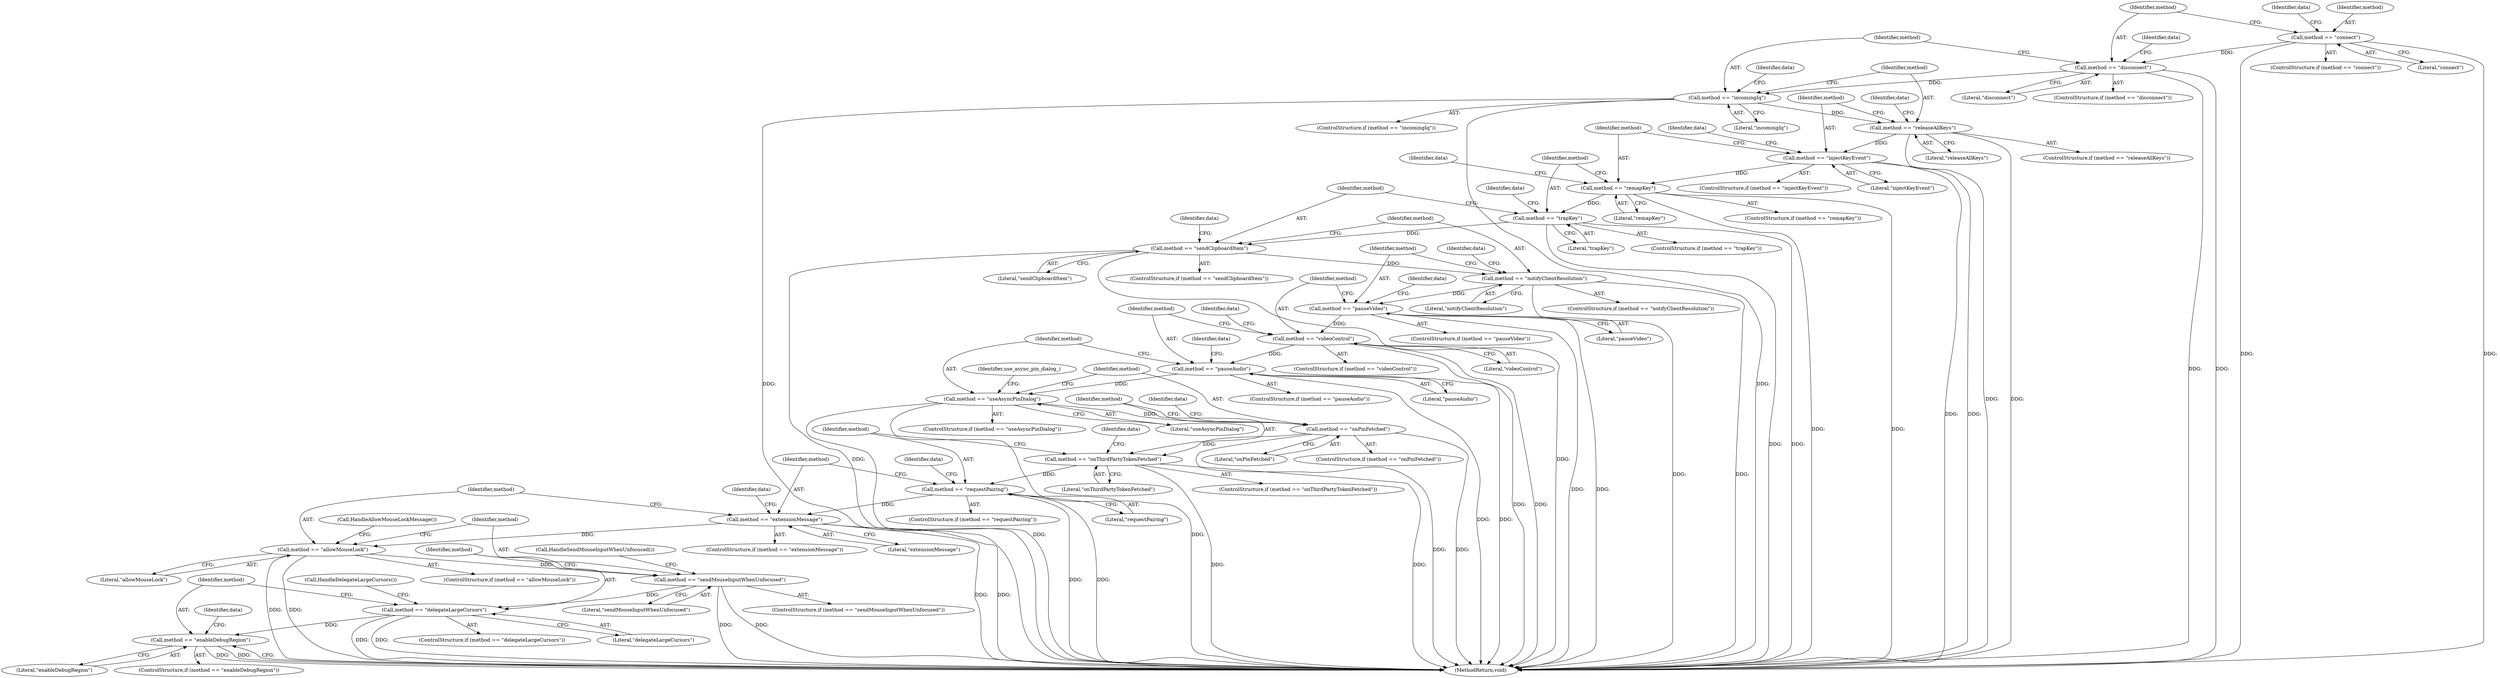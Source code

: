 digraph "0_Chrome_dde871628c04863cf5992cb17e3e40f2ba576279@API" {
"1000167" [label="(Call,method == \"disconnect\")"];
"1000158" [label="(Call,method == \"connect\")"];
"1000176" [label="(Call,method == \"incomingIq\")"];
"1000185" [label="(Call,method == \"releaseAllKeys\")"];
"1000194" [label="(Call,method == \"injectKeyEvent\")"];
"1000203" [label="(Call,method == \"remapKey\")"];
"1000212" [label="(Call,method == \"trapKey\")"];
"1000221" [label="(Call,method == \"sendClipboardItem\")"];
"1000230" [label="(Call,method == \"notifyClientResolution\")"];
"1000239" [label="(Call,method == \"pauseVideo\")"];
"1000248" [label="(Call,method == \"videoControl\")"];
"1000257" [label="(Call,method == \"pauseAudio\")"];
"1000266" [label="(Call,method == \"useAsyncPinDialog\")"];
"1000275" [label="(Call,method == \"onPinFetched\")"];
"1000284" [label="(Call,method == \"onThirdPartyTokenFetched\")"];
"1000293" [label="(Call,method == \"requestPairing\")"];
"1000302" [label="(Call,method == \"extensionMessage\")"];
"1000311" [label="(Call,method == \"allowMouseLock\")"];
"1000318" [label="(Call,method == \"sendMouseInputWhenUnfocused\")"];
"1000325" [label="(Call,method == \"delegateLargeCursors\")"];
"1000332" [label="(Call,method == \"enableDebugRegion\")"];
"1000276" [label="(Identifier,method)"];
"1000315" [label="(Call,HandleAllowMouseLockMessage())"];
"1000249" [label="(Identifier,method)"];
"1000182" [label="(Identifier,data)"];
"1000186" [label="(Identifier,method)"];
"1000221" [label="(Call,method == \"sendClipboardItem\")"];
"1000209" [label="(Identifier,data)"];
"1000168" [label="(Identifier,method)"];
"1000295" [label="(Literal,\"requestPairing\")"];
"1000204" [label="(Identifier,method)"];
"1000248" [label="(Call,method == \"videoControl\")"];
"1000338" [label="(Identifier,data)"];
"1000195" [label="(Identifier,method)"];
"1000173" [label="(Identifier,data)"];
"1000205" [label="(Literal,\"remapKey\")"];
"1000241" [label="(Literal,\"pauseVideo\")"];
"1000164" [label="(Identifier,data)"];
"1000267" [label="(Identifier,method)"];
"1000175" [label="(ControlStructure,if (method == \"incomingIq\"))"];
"1000212" [label="(Call,method == \"trapKey\")"];
"1000231" [label="(Identifier,method)"];
"1000178" [label="(Literal,\"incomingIq\")"];
"1000301" [label="(ControlStructure,if (method == \"extensionMessage\"))"];
"1000236" [label="(Identifier,data)"];
"1000259" [label="(Literal,\"pauseAudio\")"];
"1000214" [label="(Literal,\"trapKey\")"];
"1000230" [label="(Call,method == \"notifyClientResolution\")"];
"1000160" [label="(Literal,\"connect\")"];
"1000310" [label="(ControlStructure,if (method == \"allowMouseLock\"))"];
"1000274" [label="(ControlStructure,if (method == \"onPinFetched\"))"];
"1000169" [label="(Literal,\"disconnect\")"];
"1000326" [label="(Identifier,method)"];
"1000324" [label="(ControlStructure,if (method == \"delegateLargeCursors\"))"];
"1000334" [label="(Literal,\"enableDebugRegion\")"];
"1000281" [label="(Identifier,data)"];
"1000200" [label="(Identifier,data)"];
"1000229" [label="(ControlStructure,if (method == \"notifyClientResolution\"))"];
"1000167" [label="(Call,method == \"disconnect\")"];
"1000196" [label="(Literal,\"injectKeyEvent\")"];
"1000211" [label="(ControlStructure,if (method == \"trapKey\"))"];
"1000213" [label="(Identifier,method)"];
"1000312" [label="(Identifier,method)"];
"1000250" [label="(Literal,\"videoControl\")"];
"1000318" [label="(Call,method == \"sendMouseInputWhenUnfocused\")"];
"1000218" [label="(Identifier,data)"];
"1000227" [label="(Identifier,data)"];
"1000158" [label="(Call,method == \"connect\")"];
"1000245" [label="(Identifier,data)"];
"1000265" [label="(ControlStructure,if (method == \"useAsyncPinDialog\"))"];
"1000299" [label="(Identifier,data)"];
"1000302" [label="(Call,method == \"extensionMessage\")"];
"1000277" [label="(Literal,\"onPinFetched\")"];
"1000263" [label="(Identifier,data)"];
"1000271" [label="(Identifier,use_async_pin_dialog_)"];
"1000185" [label="(Call,method == \"releaseAllKeys\")"];
"1000333" [label="(Identifier,method)"];
"1000304" [label="(Literal,\"extensionMessage\")"];
"1000220" [label="(ControlStructure,if (method == \"sendClipboardItem\"))"];
"1000319" [label="(Identifier,method)"];
"1000239" [label="(Call,method == \"pauseVideo\")"];
"1000176" [label="(Call,method == \"incomingIq\")"];
"1000203" [label="(Call,method == \"remapKey\")"];
"1000257" [label="(Call,method == \"pauseAudio\")"];
"1000184" [label="(ControlStructure,if (method == \"releaseAllKeys\"))"];
"1000223" [label="(Literal,\"sendClipboardItem\")"];
"1000202" [label="(ControlStructure,if (method == \"remapKey\"))"];
"1000177" [label="(Identifier,method)"];
"1000325" [label="(Call,method == \"delegateLargeCursors\")"];
"1000157" [label="(ControlStructure,if (method == \"connect\"))"];
"1000331" [label="(ControlStructure,if (method == \"enableDebugRegion\"))"];
"1000191" [label="(Identifier,data)"];
"1000275" [label="(Call,method == \"onPinFetched\")"];
"1000339" [label="(MethodReturn,void)"];
"1000320" [label="(Literal,\"sendMouseInputWhenUnfocused\")"];
"1000283" [label="(ControlStructure,if (method == \"onThirdPartyTokenFetched\"))"];
"1000329" [label="(Call,HandleDelegateLargeCursors())"];
"1000187" [label="(Literal,\"releaseAllKeys\")"];
"1000240" [label="(Identifier,method)"];
"1000268" [label="(Literal,\"useAsyncPinDialog\")"];
"1000256" [label="(ControlStructure,if (method == \"pauseAudio\"))"];
"1000254" [label="(Identifier,data)"];
"1000293" [label="(Call,method == \"requestPairing\")"];
"1000303" [label="(Identifier,method)"];
"1000166" [label="(ControlStructure,if (method == \"disconnect\"))"];
"1000258" [label="(Identifier,method)"];
"1000322" [label="(Call,HandleSendMouseInputWhenUnfocused())"];
"1000194" [label="(Call,method == \"injectKeyEvent\")"];
"1000327" [label="(Literal,\"delegateLargeCursors\")"];
"1000284" [label="(Call,method == \"onThirdPartyTokenFetched\")"];
"1000193" [label="(ControlStructure,if (method == \"injectKeyEvent\"))"];
"1000308" [label="(Identifier,data)"];
"1000292" [label="(ControlStructure,if (method == \"requestPairing\"))"];
"1000159" [label="(Identifier,method)"];
"1000222" [label="(Identifier,method)"];
"1000290" [label="(Identifier,data)"];
"1000247" [label="(ControlStructure,if (method == \"videoControl\"))"];
"1000238" [label="(ControlStructure,if (method == \"pauseVideo\"))"];
"1000317" [label="(ControlStructure,if (method == \"sendMouseInputWhenUnfocused\"))"];
"1000286" [label="(Literal,\"onThirdPartyTokenFetched\")"];
"1000232" [label="(Literal,\"notifyClientResolution\")"];
"1000285" [label="(Identifier,method)"];
"1000313" [label="(Literal,\"allowMouseLock\")"];
"1000332" [label="(Call,method == \"enableDebugRegion\")"];
"1000294" [label="(Identifier,method)"];
"1000311" [label="(Call,method == \"allowMouseLock\")"];
"1000266" [label="(Call,method == \"useAsyncPinDialog\")"];
"1000167" -> "1000166"  [label="AST: "];
"1000167" -> "1000169"  [label="CFG: "];
"1000168" -> "1000167"  [label="AST: "];
"1000169" -> "1000167"  [label="AST: "];
"1000173" -> "1000167"  [label="CFG: "];
"1000177" -> "1000167"  [label="CFG: "];
"1000167" -> "1000339"  [label="DDG: "];
"1000167" -> "1000339"  [label="DDG: "];
"1000158" -> "1000167"  [label="DDG: "];
"1000167" -> "1000176"  [label="DDG: "];
"1000158" -> "1000157"  [label="AST: "];
"1000158" -> "1000160"  [label="CFG: "];
"1000159" -> "1000158"  [label="AST: "];
"1000160" -> "1000158"  [label="AST: "];
"1000164" -> "1000158"  [label="CFG: "];
"1000168" -> "1000158"  [label="CFG: "];
"1000158" -> "1000339"  [label="DDG: "];
"1000158" -> "1000339"  [label="DDG: "];
"1000176" -> "1000175"  [label="AST: "];
"1000176" -> "1000178"  [label="CFG: "];
"1000177" -> "1000176"  [label="AST: "];
"1000178" -> "1000176"  [label="AST: "];
"1000182" -> "1000176"  [label="CFG: "];
"1000186" -> "1000176"  [label="CFG: "];
"1000176" -> "1000339"  [label="DDG: "];
"1000176" -> "1000339"  [label="DDG: "];
"1000176" -> "1000185"  [label="DDG: "];
"1000185" -> "1000184"  [label="AST: "];
"1000185" -> "1000187"  [label="CFG: "];
"1000186" -> "1000185"  [label="AST: "];
"1000187" -> "1000185"  [label="AST: "];
"1000191" -> "1000185"  [label="CFG: "];
"1000195" -> "1000185"  [label="CFG: "];
"1000185" -> "1000339"  [label="DDG: "];
"1000185" -> "1000339"  [label="DDG: "];
"1000185" -> "1000194"  [label="DDG: "];
"1000194" -> "1000193"  [label="AST: "];
"1000194" -> "1000196"  [label="CFG: "];
"1000195" -> "1000194"  [label="AST: "];
"1000196" -> "1000194"  [label="AST: "];
"1000200" -> "1000194"  [label="CFG: "];
"1000204" -> "1000194"  [label="CFG: "];
"1000194" -> "1000339"  [label="DDG: "];
"1000194" -> "1000339"  [label="DDG: "];
"1000194" -> "1000203"  [label="DDG: "];
"1000203" -> "1000202"  [label="AST: "];
"1000203" -> "1000205"  [label="CFG: "];
"1000204" -> "1000203"  [label="AST: "];
"1000205" -> "1000203"  [label="AST: "];
"1000209" -> "1000203"  [label="CFG: "];
"1000213" -> "1000203"  [label="CFG: "];
"1000203" -> "1000339"  [label="DDG: "];
"1000203" -> "1000339"  [label="DDG: "];
"1000203" -> "1000212"  [label="DDG: "];
"1000212" -> "1000211"  [label="AST: "];
"1000212" -> "1000214"  [label="CFG: "];
"1000213" -> "1000212"  [label="AST: "];
"1000214" -> "1000212"  [label="AST: "];
"1000218" -> "1000212"  [label="CFG: "];
"1000222" -> "1000212"  [label="CFG: "];
"1000212" -> "1000339"  [label="DDG: "];
"1000212" -> "1000339"  [label="DDG: "];
"1000212" -> "1000221"  [label="DDG: "];
"1000221" -> "1000220"  [label="AST: "];
"1000221" -> "1000223"  [label="CFG: "];
"1000222" -> "1000221"  [label="AST: "];
"1000223" -> "1000221"  [label="AST: "];
"1000227" -> "1000221"  [label="CFG: "];
"1000231" -> "1000221"  [label="CFG: "];
"1000221" -> "1000339"  [label="DDG: "];
"1000221" -> "1000339"  [label="DDG: "];
"1000221" -> "1000230"  [label="DDG: "];
"1000230" -> "1000229"  [label="AST: "];
"1000230" -> "1000232"  [label="CFG: "];
"1000231" -> "1000230"  [label="AST: "];
"1000232" -> "1000230"  [label="AST: "];
"1000236" -> "1000230"  [label="CFG: "];
"1000240" -> "1000230"  [label="CFG: "];
"1000230" -> "1000339"  [label="DDG: "];
"1000230" -> "1000339"  [label="DDG: "];
"1000230" -> "1000239"  [label="DDG: "];
"1000239" -> "1000238"  [label="AST: "];
"1000239" -> "1000241"  [label="CFG: "];
"1000240" -> "1000239"  [label="AST: "];
"1000241" -> "1000239"  [label="AST: "];
"1000245" -> "1000239"  [label="CFG: "];
"1000249" -> "1000239"  [label="CFG: "];
"1000239" -> "1000339"  [label="DDG: "];
"1000239" -> "1000339"  [label="DDG: "];
"1000239" -> "1000248"  [label="DDG: "];
"1000248" -> "1000247"  [label="AST: "];
"1000248" -> "1000250"  [label="CFG: "];
"1000249" -> "1000248"  [label="AST: "];
"1000250" -> "1000248"  [label="AST: "];
"1000254" -> "1000248"  [label="CFG: "];
"1000258" -> "1000248"  [label="CFG: "];
"1000248" -> "1000339"  [label="DDG: "];
"1000248" -> "1000339"  [label="DDG: "];
"1000248" -> "1000257"  [label="DDG: "];
"1000257" -> "1000256"  [label="AST: "];
"1000257" -> "1000259"  [label="CFG: "];
"1000258" -> "1000257"  [label="AST: "];
"1000259" -> "1000257"  [label="AST: "];
"1000263" -> "1000257"  [label="CFG: "];
"1000267" -> "1000257"  [label="CFG: "];
"1000257" -> "1000339"  [label="DDG: "];
"1000257" -> "1000339"  [label="DDG: "];
"1000257" -> "1000266"  [label="DDG: "];
"1000266" -> "1000265"  [label="AST: "];
"1000266" -> "1000268"  [label="CFG: "];
"1000267" -> "1000266"  [label="AST: "];
"1000268" -> "1000266"  [label="AST: "];
"1000271" -> "1000266"  [label="CFG: "];
"1000276" -> "1000266"  [label="CFG: "];
"1000266" -> "1000339"  [label="DDG: "];
"1000266" -> "1000339"  [label="DDG: "];
"1000266" -> "1000275"  [label="DDG: "];
"1000275" -> "1000274"  [label="AST: "];
"1000275" -> "1000277"  [label="CFG: "];
"1000276" -> "1000275"  [label="AST: "];
"1000277" -> "1000275"  [label="AST: "];
"1000281" -> "1000275"  [label="CFG: "];
"1000285" -> "1000275"  [label="CFG: "];
"1000275" -> "1000339"  [label="DDG: "];
"1000275" -> "1000339"  [label="DDG: "];
"1000275" -> "1000284"  [label="DDG: "];
"1000284" -> "1000283"  [label="AST: "];
"1000284" -> "1000286"  [label="CFG: "];
"1000285" -> "1000284"  [label="AST: "];
"1000286" -> "1000284"  [label="AST: "];
"1000290" -> "1000284"  [label="CFG: "];
"1000294" -> "1000284"  [label="CFG: "];
"1000284" -> "1000339"  [label="DDG: "];
"1000284" -> "1000339"  [label="DDG: "];
"1000284" -> "1000293"  [label="DDG: "];
"1000293" -> "1000292"  [label="AST: "];
"1000293" -> "1000295"  [label="CFG: "];
"1000294" -> "1000293"  [label="AST: "];
"1000295" -> "1000293"  [label="AST: "];
"1000299" -> "1000293"  [label="CFG: "];
"1000303" -> "1000293"  [label="CFG: "];
"1000293" -> "1000339"  [label="DDG: "];
"1000293" -> "1000339"  [label="DDG: "];
"1000293" -> "1000302"  [label="DDG: "];
"1000302" -> "1000301"  [label="AST: "];
"1000302" -> "1000304"  [label="CFG: "];
"1000303" -> "1000302"  [label="AST: "];
"1000304" -> "1000302"  [label="AST: "];
"1000308" -> "1000302"  [label="CFG: "];
"1000312" -> "1000302"  [label="CFG: "];
"1000302" -> "1000339"  [label="DDG: "];
"1000302" -> "1000339"  [label="DDG: "];
"1000302" -> "1000311"  [label="DDG: "];
"1000311" -> "1000310"  [label="AST: "];
"1000311" -> "1000313"  [label="CFG: "];
"1000312" -> "1000311"  [label="AST: "];
"1000313" -> "1000311"  [label="AST: "];
"1000315" -> "1000311"  [label="CFG: "];
"1000319" -> "1000311"  [label="CFG: "];
"1000311" -> "1000339"  [label="DDG: "];
"1000311" -> "1000339"  [label="DDG: "];
"1000311" -> "1000318"  [label="DDG: "];
"1000318" -> "1000317"  [label="AST: "];
"1000318" -> "1000320"  [label="CFG: "];
"1000319" -> "1000318"  [label="AST: "];
"1000320" -> "1000318"  [label="AST: "];
"1000322" -> "1000318"  [label="CFG: "];
"1000326" -> "1000318"  [label="CFG: "];
"1000318" -> "1000339"  [label="DDG: "];
"1000318" -> "1000339"  [label="DDG: "];
"1000318" -> "1000325"  [label="DDG: "];
"1000325" -> "1000324"  [label="AST: "];
"1000325" -> "1000327"  [label="CFG: "];
"1000326" -> "1000325"  [label="AST: "];
"1000327" -> "1000325"  [label="AST: "];
"1000329" -> "1000325"  [label="CFG: "];
"1000333" -> "1000325"  [label="CFG: "];
"1000325" -> "1000339"  [label="DDG: "];
"1000325" -> "1000339"  [label="DDG: "];
"1000325" -> "1000332"  [label="DDG: "];
"1000332" -> "1000331"  [label="AST: "];
"1000332" -> "1000334"  [label="CFG: "];
"1000333" -> "1000332"  [label="AST: "];
"1000334" -> "1000332"  [label="AST: "];
"1000338" -> "1000332"  [label="CFG: "];
"1000339" -> "1000332"  [label="CFG: "];
"1000332" -> "1000339"  [label="DDG: "];
"1000332" -> "1000339"  [label="DDG: "];
}
